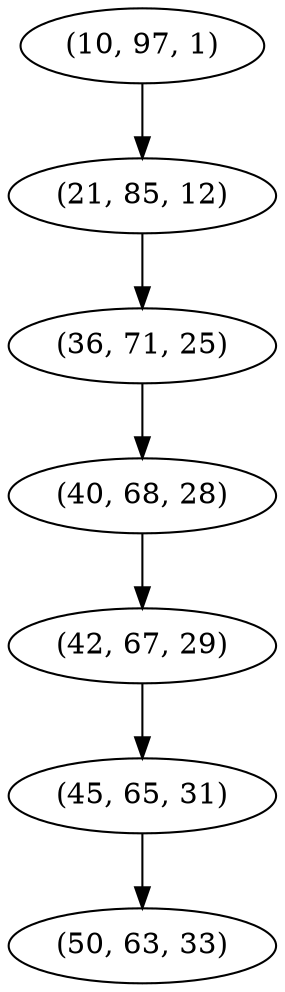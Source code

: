 digraph tree {
    "(10, 97, 1)";
    "(21, 85, 12)";
    "(36, 71, 25)";
    "(40, 68, 28)";
    "(42, 67, 29)";
    "(45, 65, 31)";
    "(50, 63, 33)";
    "(10, 97, 1)" -> "(21, 85, 12)";
    "(21, 85, 12)" -> "(36, 71, 25)";
    "(36, 71, 25)" -> "(40, 68, 28)";
    "(40, 68, 28)" -> "(42, 67, 29)";
    "(42, 67, 29)" -> "(45, 65, 31)";
    "(45, 65, 31)" -> "(50, 63, 33)";
}
